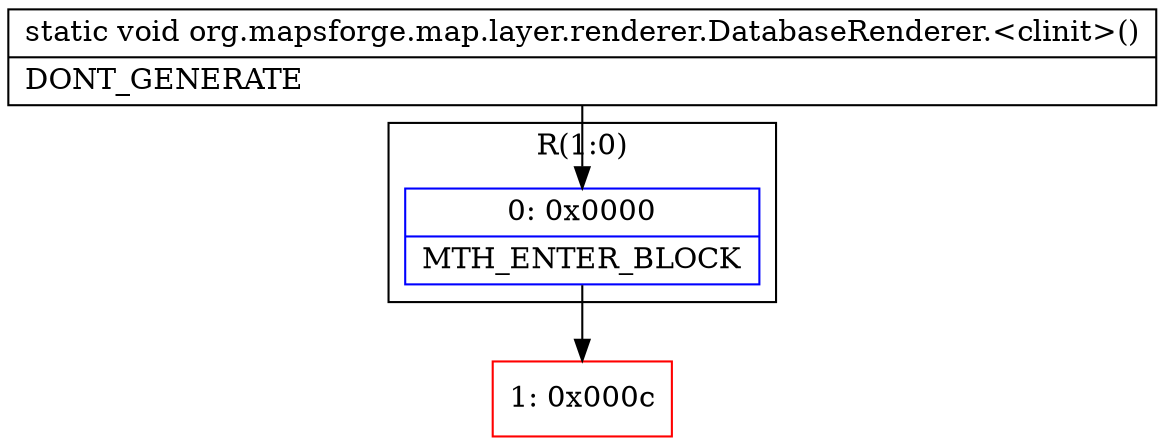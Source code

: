 digraph "CFG fororg.mapsforge.map.layer.renderer.DatabaseRenderer.\<clinit\>()V" {
subgraph cluster_Region_1968976269 {
label = "R(1:0)";
node [shape=record,color=blue];
Node_0 [shape=record,label="{0\:\ 0x0000|MTH_ENTER_BLOCK\l}"];
}
Node_1 [shape=record,color=red,label="{1\:\ 0x000c}"];
MethodNode[shape=record,label="{static void org.mapsforge.map.layer.renderer.DatabaseRenderer.\<clinit\>()  | DONT_GENERATE\l}"];
MethodNode -> Node_0;
Node_0 -> Node_1;
}

